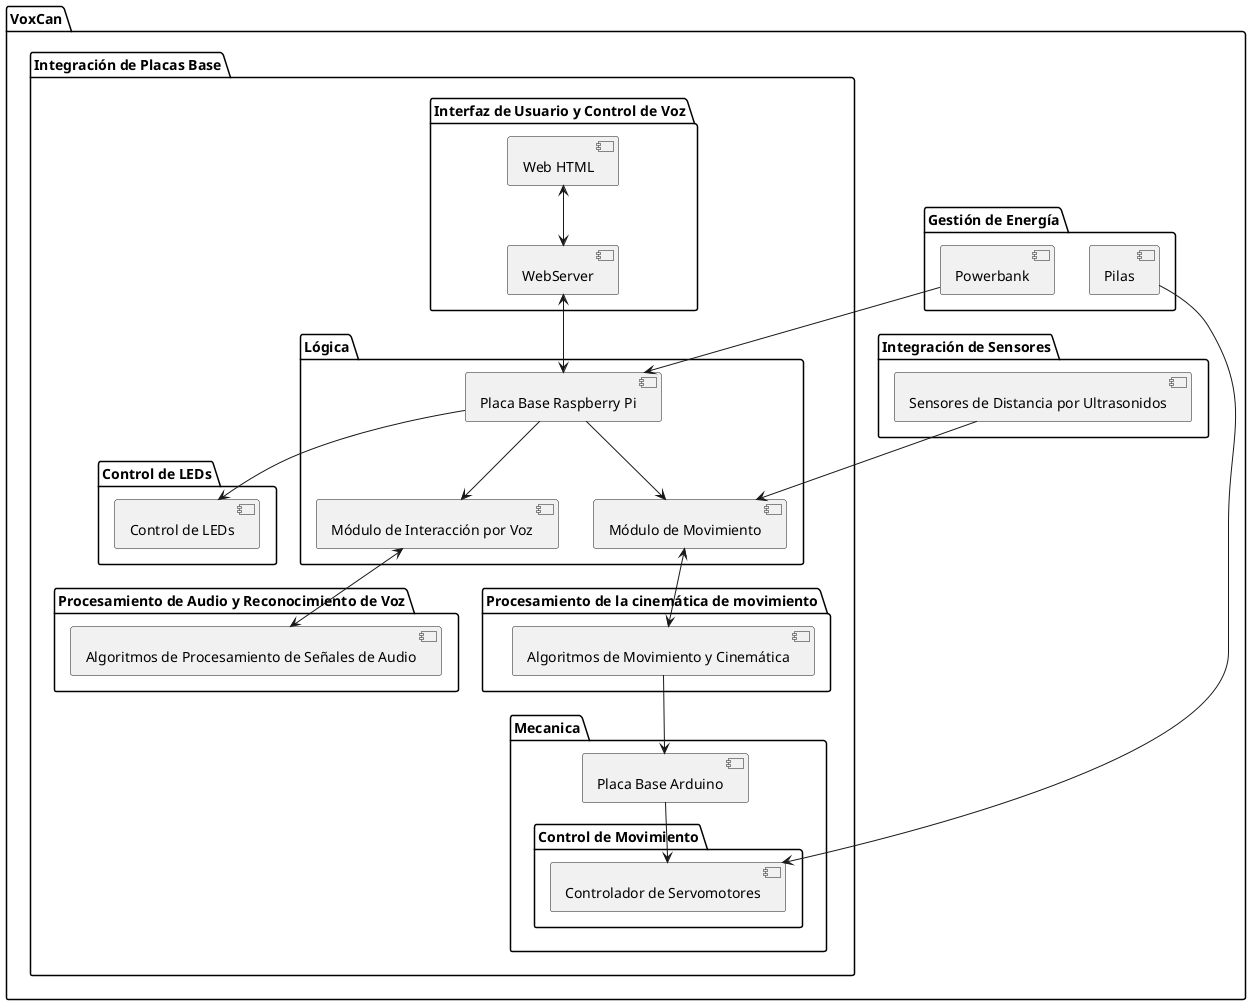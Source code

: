 @startuml Modulos

package "VoxCan" {
    
    package "Integración de Sensores" as IS {
        [Sensores de Distancia por Ultrasonidos]
    }
    
    package "Gestión de Energía" as GE {
        [Pilas]
        [Powerbank]
    }
    
    package "Integración de Placas Base" as IPB {

        package "Lógica" as LC {
            [Placa Base Raspberry Pi]
            [Módulo de Interacción por Voz]
            [Módulo de Movimiento]
        }

        package "Mecanica" as MC {
            [Placa Base Arduino]

            package "Control de Movimiento" as CM {
                [Controlador de Servomotores]
            }
        }
        
        package "Control de LEDs" as CLA {
            [Control de LEDs]
        }

        package "Interfaz de Usuario y Control de Voz" as IU {
            [WebServer]
            [Web HTML]
        }

        package "Procesamiento de Audio y Reconocimiento de Voz" as PARV {
            [Algoritmos de Procesamiento de Señales de Audio]
        }

        package "Procesamiento de la cinemática de movimiento" as PMV {
            [Algoritmos de Movimiento y Cinemática]
        }
    }

    [Web HTML] <--> [WebServer]
    [WebServer] <--> [Placa Base Raspberry Pi]

    [Placa Base Raspberry Pi] --> [Módulo de Interacción por Voz]
    [Placa Base Raspberry Pi] --> [Módulo de Movimiento]
    [Placa Base Raspberry Pi] --> [Control de LEDs]
    
    [Placa Base Arduino] --> [Controlador de Servomotores] 
    
    [Módulo de Movimiento] <--> [Algoritmos de Movimiento y Cinemática]
    [Módulo de Interacción por Voz] <--> [Algoritmos de Procesamiento de Señales de Audio]
        
    [Algoritmos de Movimiento y Cinemática] --> [Placa Base Arduino]
    [Sensores de Distancia por Ultrasonidos] --> [Módulo de Movimiento]
    
    [Pilas] --> [Controlador de Servomotores]
    [Powerbank] --> [Placa Base Raspberry Pi]
}

@enduml